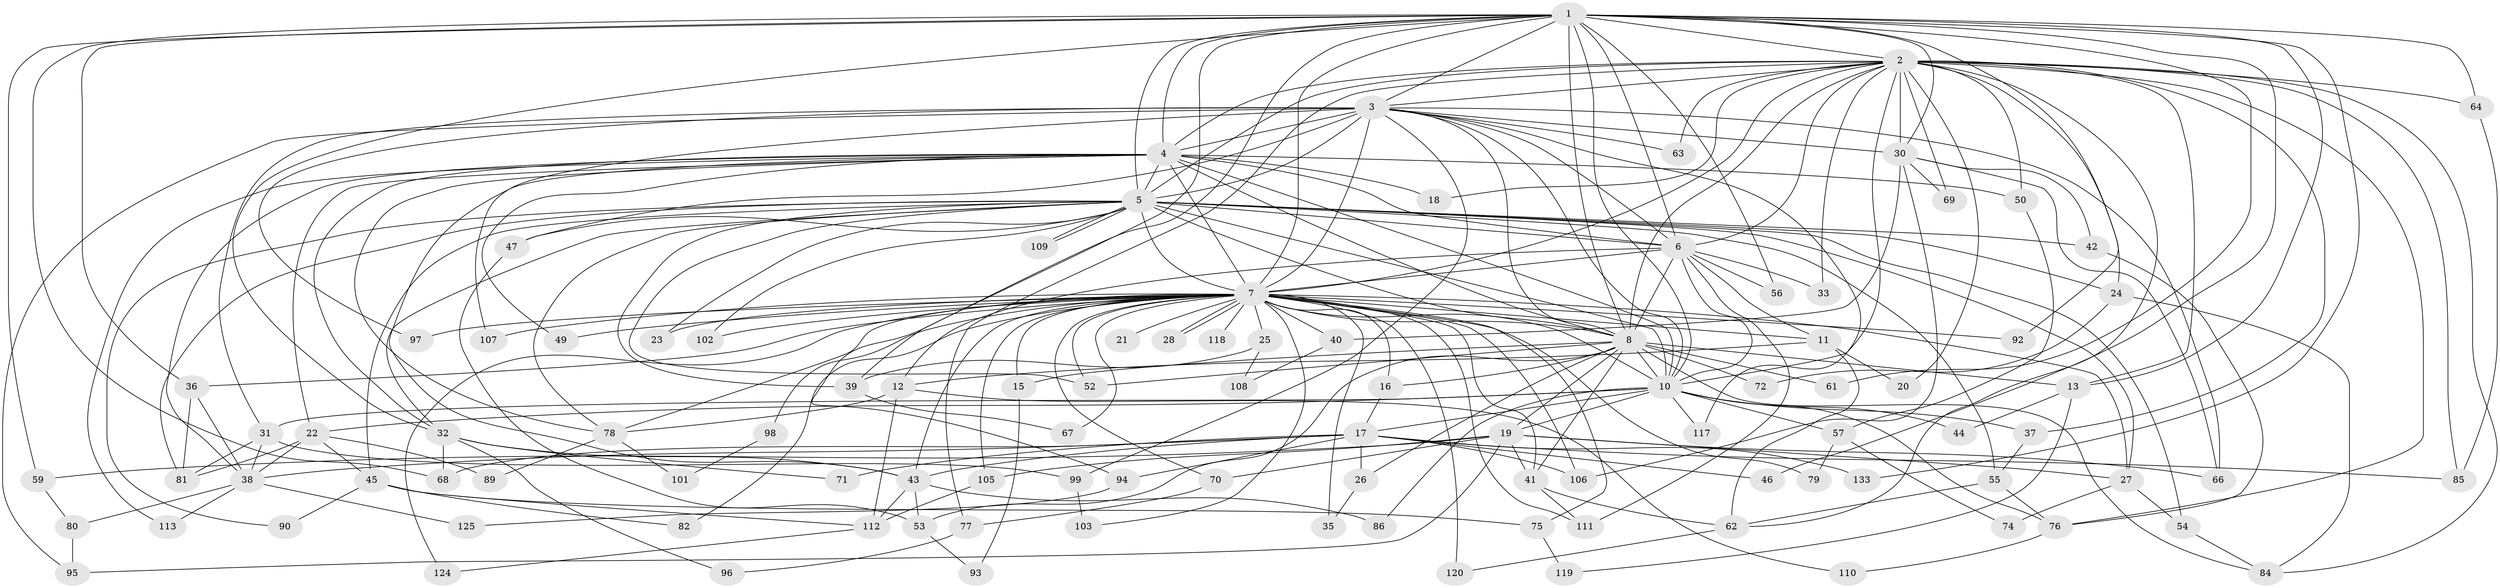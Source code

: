 // original degree distribution, {24: 0.006711409395973154, 25: 0.006711409395973154, 19: 0.020134228187919462, 21: 0.006711409395973154, 30: 0.006711409395973154, 14: 0.006711409395973154, 32: 0.006711409395973154, 26: 0.006711409395973154, 5: 0.06040268456375839, 2: 0.48322147651006714, 3: 0.2550335570469799, 12: 0.006711409395973154, 9: 0.013422818791946308, 6: 0.03355704697986577, 4: 0.06711409395973154, 7: 0.013422818791946308}
// Generated by graph-tools (version 1.1) at 2025/17/03/04/25 18:17:35]
// undirected, 104 vertices, 253 edges
graph export_dot {
graph [start="1"]
  node [color=gray90,style=filled];
  1;
  2 [super="+58+137"];
  3 [super="+14+83+123+48+121+60"];
  4 [super="+51+104"];
  5;
  6;
  7 [super="+9"];
  8 [super="+91+29"];
  10;
  11;
  12;
  13;
  15;
  16;
  17;
  18;
  19;
  20;
  21;
  22;
  23;
  24;
  25;
  26;
  27 [super="+34"];
  28;
  30;
  31;
  32;
  33;
  35;
  36;
  37;
  38 [super="+148+134+114"];
  39 [super="+147+143"];
  40;
  41 [super="+146+127"];
  42 [super="+144"];
  43 [super="+87+65"];
  44;
  45;
  46;
  47;
  49;
  50;
  52 [super="+142"];
  53;
  54;
  55 [super="+138"];
  56;
  57;
  59;
  61;
  62 [super="+131+100"];
  63;
  64;
  66;
  67;
  68 [super="+129"];
  69;
  70;
  71;
  72;
  74;
  75;
  76 [super="+128"];
  77;
  78 [super="+122"];
  79;
  80;
  81 [super="+136"];
  82;
  84 [super="+132+88"];
  85 [super="+130"];
  86;
  89;
  90;
  92;
  93;
  94;
  95 [super="+115"];
  96;
  97;
  98;
  99;
  101;
  102;
  103;
  105;
  106 [super="+140"];
  107;
  108;
  109;
  110;
  111;
  112 [super="+116"];
  113;
  117;
  118;
  119;
  120;
  124;
  125;
  133;
  1 -- 2;
  1 -- 3;
  1 -- 4;
  1 -- 5;
  1 -- 6;
  1 -- 7 [weight=2];
  1 -- 8 [weight=2];
  1 -- 10;
  1 -- 13;
  1 -- 30;
  1 -- 32;
  1 -- 36;
  1 -- 39;
  1 -- 46;
  1 -- 56;
  1 -- 59;
  1 -- 61;
  1 -- 64;
  1 -- 92;
  1 -- 94;
  1 -- 133;
  1 -- 68;
  2 -- 3;
  2 -- 4;
  2 -- 5;
  2 -- 6;
  2 -- 7 [weight=2];
  2 -- 8;
  2 -- 10;
  2 -- 13;
  2 -- 18;
  2 -- 20 [weight=2];
  2 -- 24;
  2 -- 30 [weight=2];
  2 -- 33;
  2 -- 37;
  2 -- 50;
  2 -- 63;
  2 -- 69;
  2 -- 76;
  2 -- 77;
  2 -- 84;
  2 -- 62;
  2 -- 64;
  2 -- 85;
  3 -- 4;
  3 -- 5 [weight=2];
  3 -- 6;
  3 -- 7 [weight=4];
  3 -- 8;
  3 -- 10;
  3 -- 31 [weight=2];
  3 -- 47;
  3 -- 97;
  3 -- 99;
  3 -- 117 [weight=2];
  3 -- 107;
  3 -- 30;
  3 -- 63;
  3 -- 66;
  3 -- 95;
  4 -- 5 [weight=2];
  4 -- 6;
  4 -- 7 [weight=2];
  4 -- 8 [weight=3];
  4 -- 10;
  4 -- 18;
  4 -- 22;
  4 -- 38;
  4 -- 49;
  4 -- 50;
  4 -- 113;
  4 -- 78;
  4 -- 43;
  4 -- 32;
  5 -- 6;
  5 -- 7 [weight=2];
  5 -- 8;
  5 -- 10;
  5 -- 23;
  5 -- 24;
  5 -- 27;
  5 -- 32;
  5 -- 39 [weight=2];
  5 -- 42;
  5 -- 45;
  5 -- 47;
  5 -- 52;
  5 -- 54;
  5 -- 55 [weight=2];
  5 -- 78;
  5 -- 81;
  5 -- 90;
  5 -- 102;
  5 -- 109;
  5 -- 109;
  6 -- 7 [weight=2];
  6 -- 8;
  6 -- 10;
  6 -- 11;
  6 -- 12;
  6 -- 33;
  6 -- 56;
  6 -- 111;
  7 -- 8 [weight=2];
  7 -- 10 [weight=2];
  7 -- 11;
  7 -- 15;
  7 -- 16;
  7 -- 21 [weight=2];
  7 -- 25 [weight=2];
  7 -- 28;
  7 -- 28;
  7 -- 35;
  7 -- 36;
  7 -- 40;
  7 -- 41;
  7 -- 43;
  7 -- 49;
  7 -- 52;
  7 -- 67;
  7 -- 75;
  7 -- 79;
  7 -- 105;
  7 -- 107;
  7 -- 111;
  7 -- 118 [weight=2];
  7 -- 124;
  7 -- 70;
  7 -- 78;
  7 -- 82;
  7 -- 23;
  7 -- 92;
  7 -- 97;
  7 -- 98;
  7 -- 102;
  7 -- 103;
  7 -- 120;
  7 -- 27;
  7 -- 106;
  8 -- 10;
  8 -- 15;
  8 -- 16;
  8 -- 19;
  8 -- 26;
  8 -- 53;
  8 -- 72;
  8 -- 52;
  8 -- 84;
  8 -- 61;
  8 -- 41;
  8 -- 13;
  10 -- 17;
  10 -- 19;
  10 -- 22;
  10 -- 31;
  10 -- 37;
  10 -- 44;
  10 -- 57;
  10 -- 86;
  10 -- 117;
  10 -- 76;
  11 -- 12;
  11 -- 20;
  11 -- 62;
  12 -- 110;
  12 -- 78;
  12 -- 112;
  13 -- 44;
  13 -- 119;
  15 -- 93;
  16 -- 17;
  17 -- 26;
  17 -- 43;
  17 -- 46;
  17 -- 68;
  17 -- 71;
  17 -- 94;
  17 -- 106;
  17 -- 133;
  17 -- 38;
  17 -- 85;
  19 -- 27;
  19 -- 41;
  19 -- 59;
  19 -- 66;
  19 -- 70;
  19 -- 95;
  19 -- 105;
  22 -- 45;
  22 -- 89;
  22 -- 38;
  22 -- 81;
  24 -- 72;
  24 -- 84;
  25 -- 108;
  25 -- 39;
  26 -- 35;
  27 -- 74;
  27 -- 54;
  30 -- 40;
  30 -- 42;
  30 -- 66;
  30 -- 69;
  30 -- 106;
  31 -- 38;
  31 -- 99;
  31 -- 81;
  32 -- 68;
  32 -- 71;
  32 -- 96;
  32 -- 43;
  36 -- 81;
  36 -- 38;
  37 -- 55;
  38 -- 80;
  38 -- 113;
  38 -- 125;
  39 -- 67;
  40 -- 108;
  41 -- 62;
  41 -- 111;
  42 -- 76;
  43 -- 86;
  43 -- 112;
  43 -- 53;
  45 -- 75;
  45 -- 82;
  45 -- 90;
  45 -- 112;
  47 -- 53;
  50 -- 57;
  53 -- 93;
  54 -- 84;
  55 -- 76;
  55 -- 62;
  57 -- 74;
  57 -- 79;
  59 -- 80;
  62 -- 120;
  64 -- 85;
  70 -- 77;
  75 -- 119;
  76 -- 110;
  77 -- 96;
  78 -- 89;
  78 -- 101;
  80 -- 95;
  94 -- 125;
  98 -- 101;
  99 -- 103;
  105 -- 112;
  112 -- 124;
}
